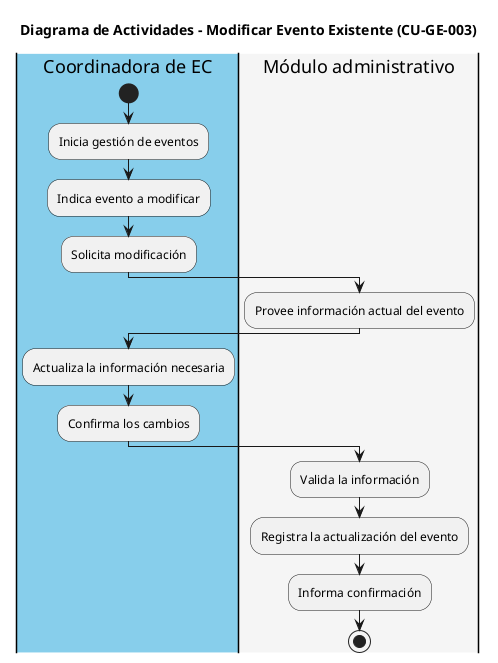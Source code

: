 @startuml CU-GE-003_Modificar_Evento
title Diagrama de Actividades - Modificar Evento Existente (CU-GE-003)

|#skyblue|Coordinadora de EC|
start
:Inicia gestión de eventos;
:Indica evento a modificar;
:Solicita modificación;

|#whitesmoke|Módulo administrativo|
:Provee información actual del evento;

|#skyblue|Coordinadora de EC|
:Actualiza la información necesaria;
:Confirma los cambios;

|#whitesmoke|Módulo administrativo|
:Valida la información;
:Registra la actualización del evento;
:Informa confirmación;
stop
@enduml